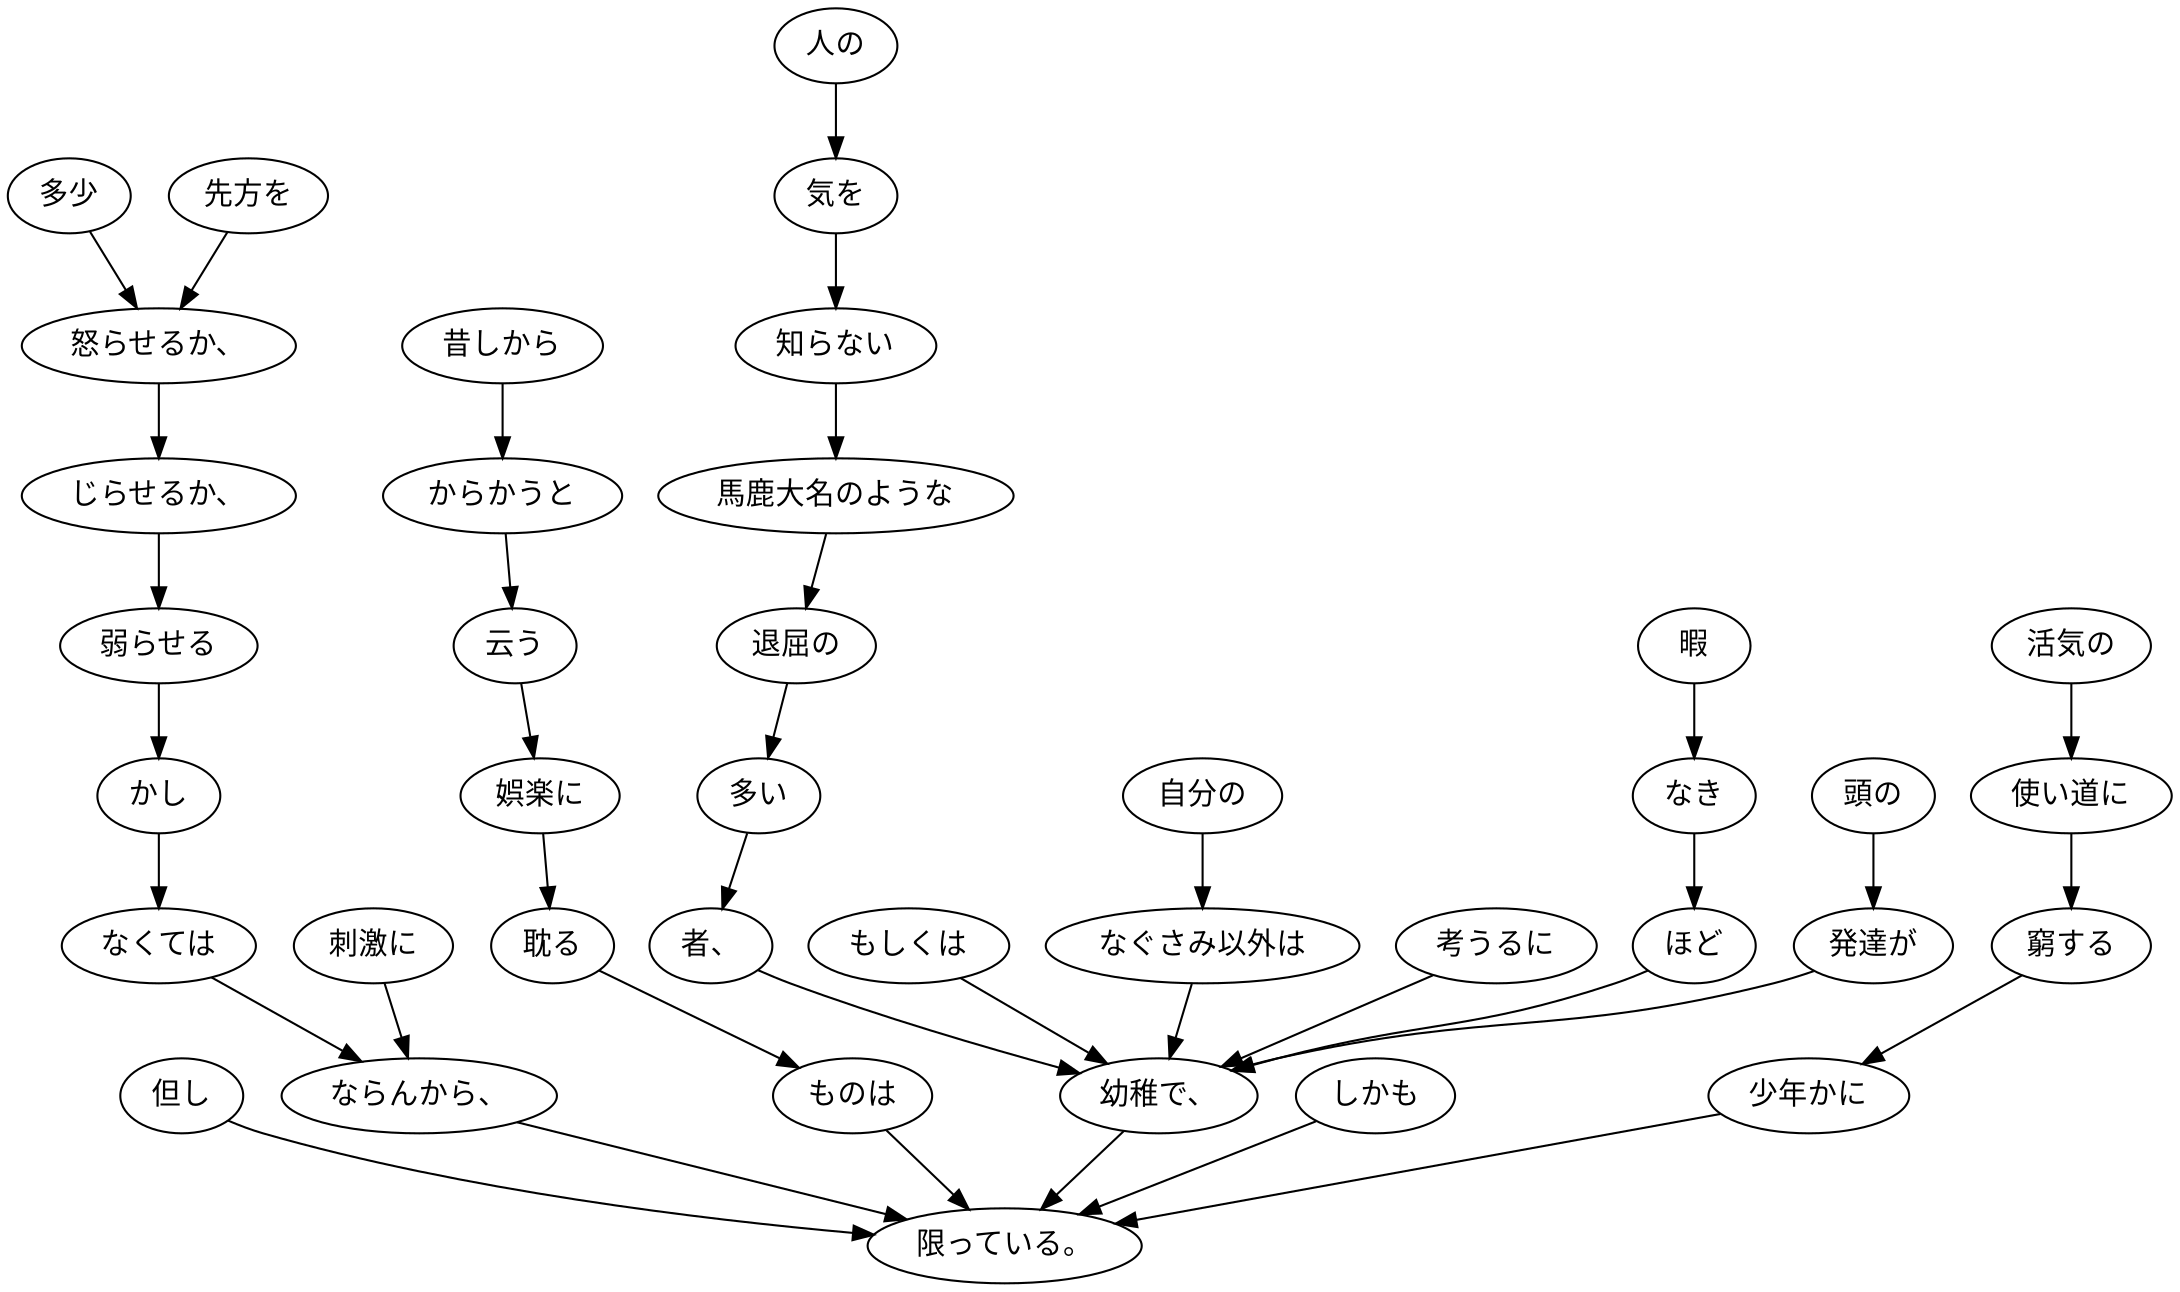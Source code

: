 digraph graph4768 {
	node0 [label="但し"];
	node1 [label="多少"];
	node2 [label="先方を"];
	node3 [label="怒らせるか、"];
	node4 [label="じらせるか、"];
	node5 [label="弱らせる"];
	node6 [label="かし"];
	node7 [label="なくては"];
	node8 [label="刺激に"];
	node9 [label="ならんから、"];
	node10 [label="昔しから"];
	node11 [label="からかうと"];
	node12 [label="云う"];
	node13 [label="娯楽に"];
	node14 [label="耽る"];
	node15 [label="ものは"];
	node16 [label="人の"];
	node17 [label="気を"];
	node18 [label="知らない"];
	node19 [label="馬鹿大名のような"];
	node20 [label="退屈の"];
	node21 [label="多い"];
	node22 [label="者、"];
	node23 [label="もしくは"];
	node24 [label="自分の"];
	node25 [label="なぐさみ以外は"];
	node26 [label="考うるに"];
	node27 [label="暇"];
	node28 [label="なき"];
	node29 [label="ほど"];
	node30 [label="頭の"];
	node31 [label="発達が"];
	node32 [label="幼稚で、"];
	node33 [label="しかも"];
	node34 [label="活気の"];
	node35 [label="使い道に"];
	node36 [label="窮する"];
	node37 [label="少年かに"];
	node38 [label="限っている。"];
	node0 -> node38;
	node1 -> node3;
	node2 -> node3;
	node3 -> node4;
	node4 -> node5;
	node5 -> node6;
	node6 -> node7;
	node7 -> node9;
	node8 -> node9;
	node9 -> node38;
	node10 -> node11;
	node11 -> node12;
	node12 -> node13;
	node13 -> node14;
	node14 -> node15;
	node15 -> node38;
	node16 -> node17;
	node17 -> node18;
	node18 -> node19;
	node19 -> node20;
	node20 -> node21;
	node21 -> node22;
	node22 -> node32;
	node23 -> node32;
	node24 -> node25;
	node25 -> node32;
	node26 -> node32;
	node27 -> node28;
	node28 -> node29;
	node29 -> node32;
	node30 -> node31;
	node31 -> node32;
	node32 -> node38;
	node33 -> node38;
	node34 -> node35;
	node35 -> node36;
	node36 -> node37;
	node37 -> node38;
}
